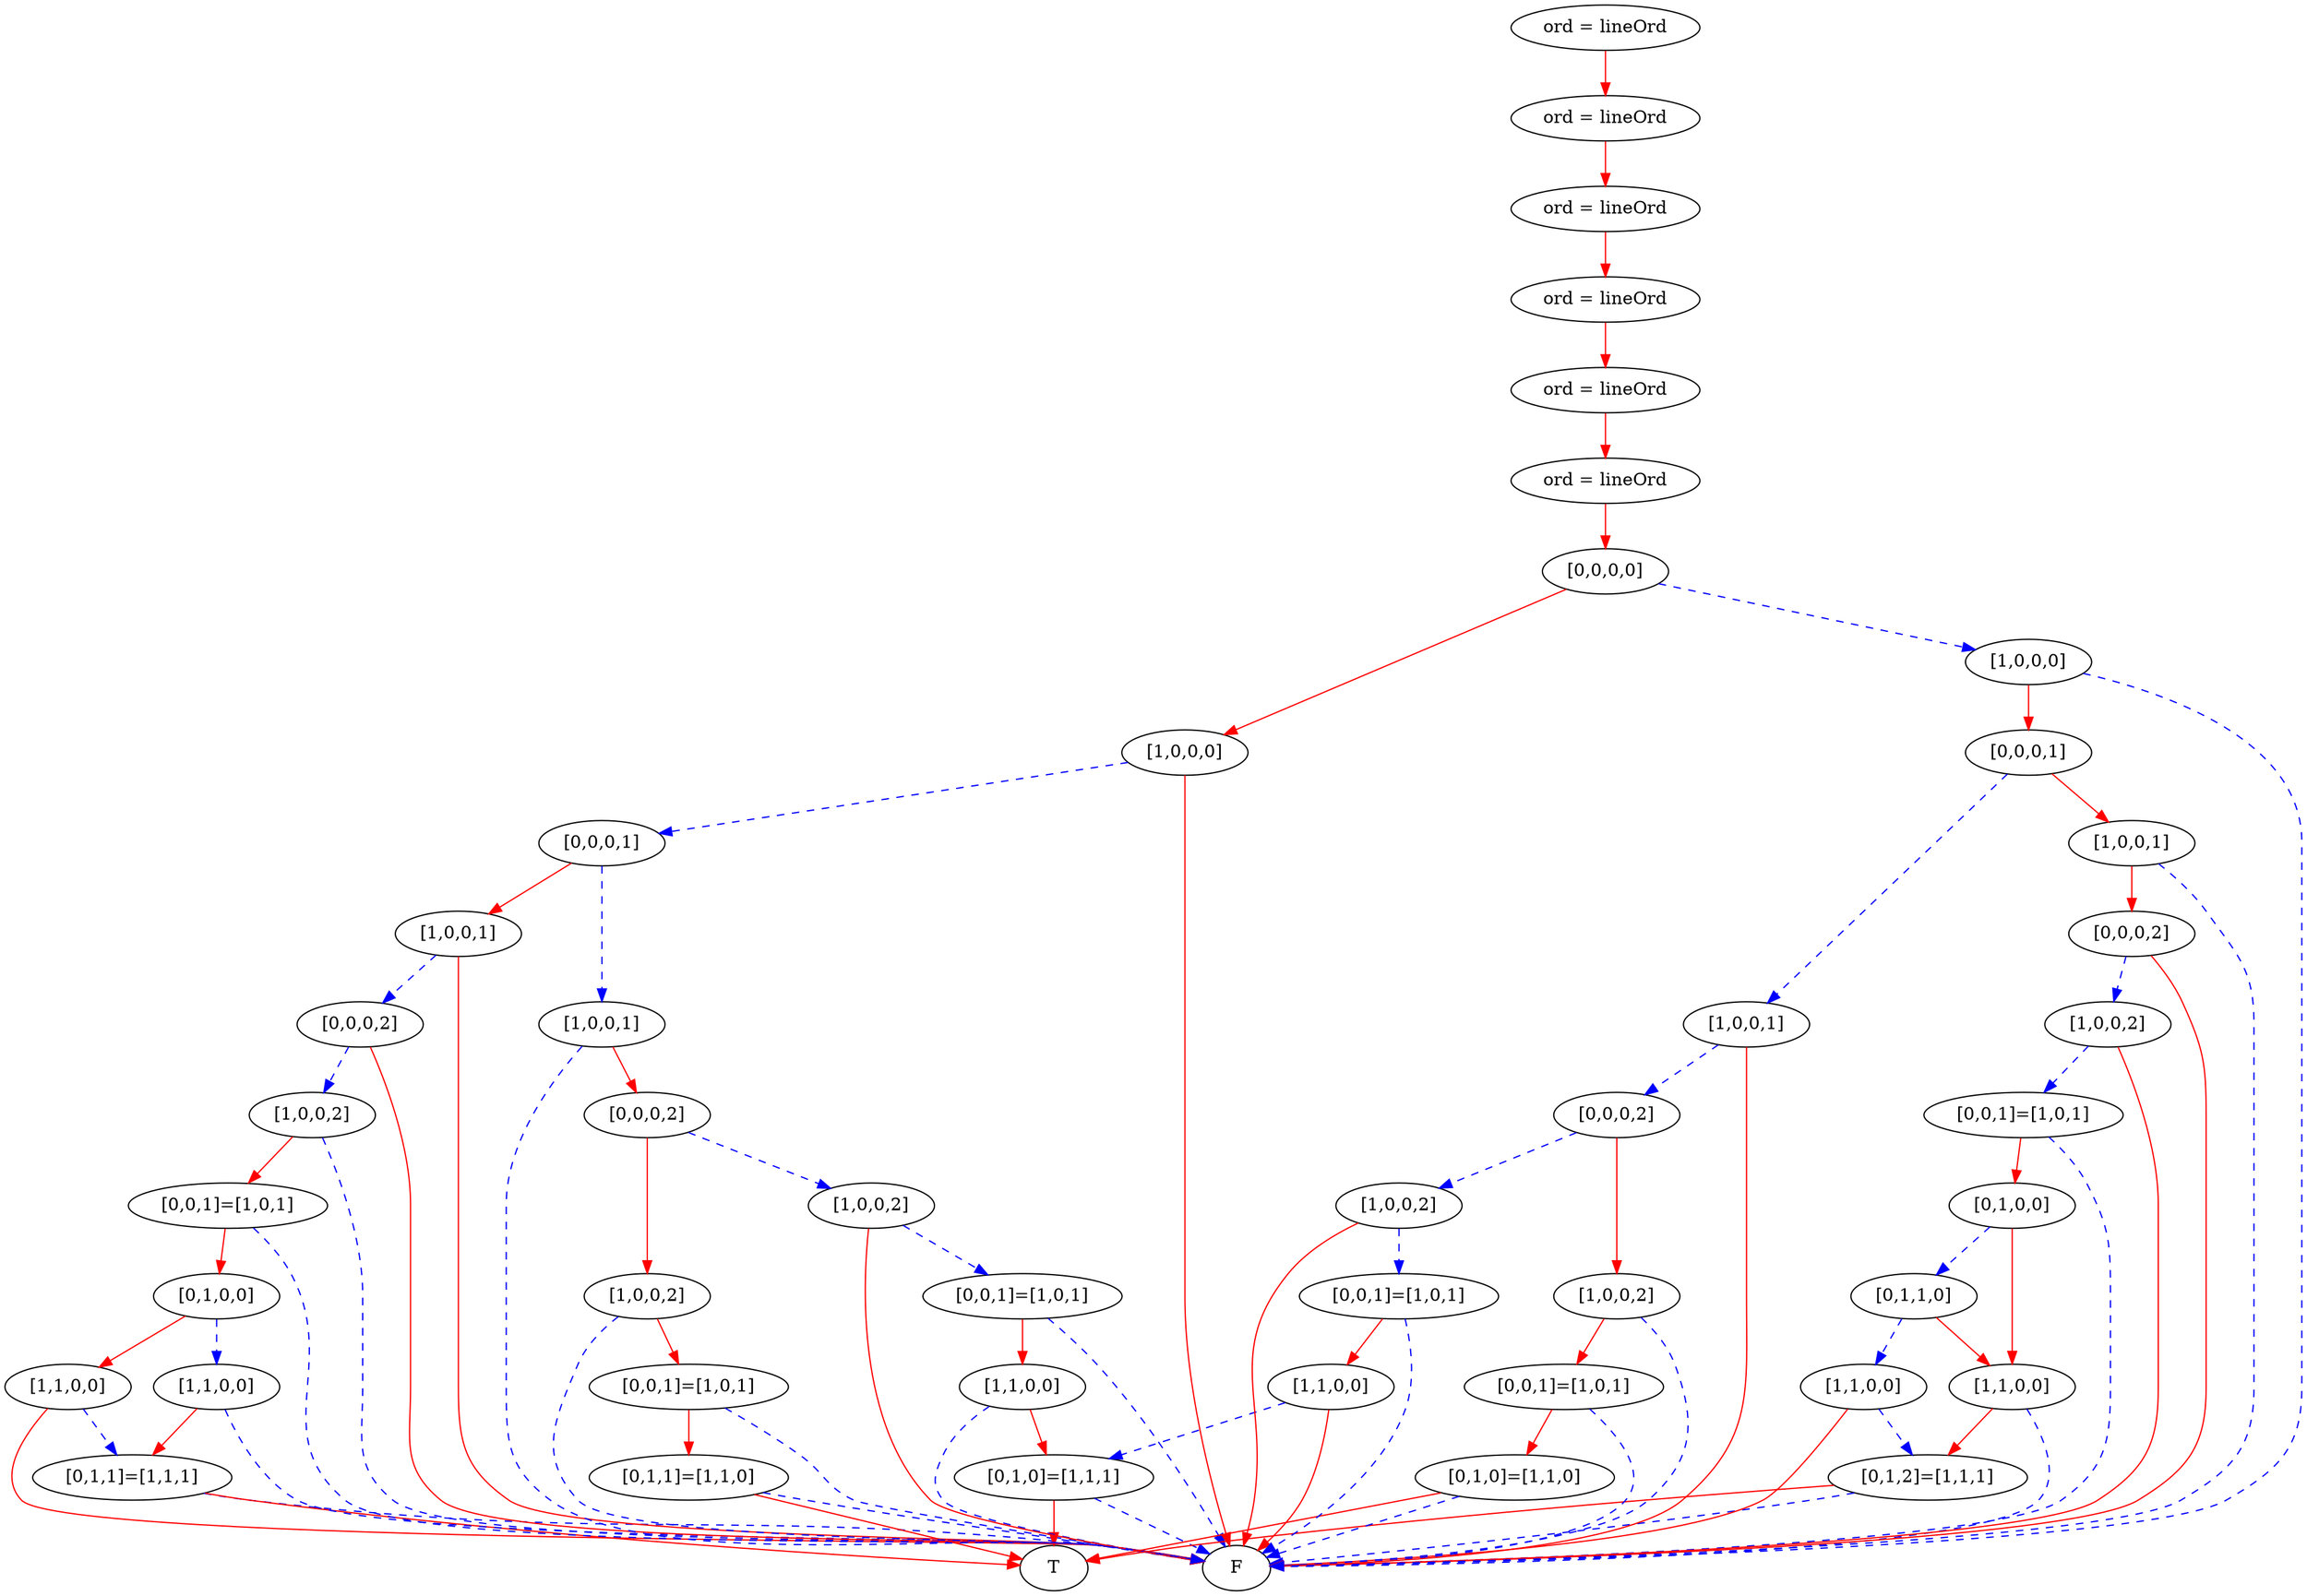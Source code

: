 digraph {
    1 [label=F];
    2 [label=T];
    3 [label="[0,1,1]=[1,1,1]"];
    4 [label="[1,1,0,0]"];
    5 [label="[1,1,0,0]"];
    6 [label="[0,1,0,0]"];
    7 [label="[0,0,1]=[1,0,1]"];
    8 [label="[1,0,0,2]"];
    9 [label="[0,0,0,2]"];
    10 [label="[1,0,0,1]"];
    11 [label="[0,1,1]=[1,1,0]"];
    12 [label="[0,0,1]=[1,0,1]"];
    13 [label="[1,0,0,2]"];
    14 [label="[0,1,0]=[1,1,1]"];
    15 [label="[1,1,0,0]"];
    16 [label="[0,0,1]=[1,0,1]"];
    17 [label="[1,0,0,2]"];
    18 [label="[0,0,0,2]"];
    19 [label="[1,0,0,1]"];
    20 [label="[0,0,0,1]"];
    21 [label="[1,0,0,0]"];
    22 [label="[0,1,2]=[1,1,1]"];
    23 [label="[1,1,0,0]"];
    24 [label="[1,1,0,0]"];
    25 [label="[0,1,1,0]"];
    26 [label="[0,1,0,0]"];
    27 [label="[0,0,1]=[1,0,1]"];
    28 [label="[1,0,0,2]"];
    29 [label="[0,0,0,2]"];
    30 [label="[1,0,0,1]"];
    31 [label="[0,1,0]=[1,1,0]"];
    32 [label="[0,0,1]=[1,0,1]"];
    33 [label="[1,0,0,2]"];
    34 [label="[1,1,0,0]"];
    35 [label="[0,0,1]=[1,0,1]"];
    36 [label="[1,0,0,2]"];
    37 [label="[0,0,0,2]"];
    38 [label="[1,0,0,1]"];
    39 [label="[0,0,0,1]"];
    40 [label="[1,0,0,0]"];
    41 [label="[0,0,0,0]"];
    42 [label="ord = lineOrd"];
    43 [label="ord = lineOrd"];
    44 [label="ord = lineOrd"];
    45 [label="ord = lineOrd"];
    46 [label="ord = lineOrd"];
    47 [label="ord = lineOrd"];
    3 -> 1 [style=dashed
           ,color=blue];
    3 -> 2 [color=red];
    4 -> 3 [style=dashed
           ,color=blue];
    4 -> 1 [color=red];
    5 -> 3 [color=red];
    5 -> 1 [style=dashed
           ,color=blue];
    6 -> 4 [color=red];
    6 -> 5 [style=dashed
           ,color=blue];
    7 -> 6 [color=red];
    7 -> 1 [style=dashed
           ,color=blue];
    8 -> 7 [color=red];
    8 -> 1 [style=dashed
           ,color=blue];
    9 -> 8 [style=dashed
           ,color=blue];
    9 -> 1 [color=red];
    10 -> 9 [style=dashed
            ,color=blue];
    10 -> 1 [color=red];
    11 -> 1 [style=dashed
            ,color=blue];
    11 -> 2 [color=red];
    12 -> 11 [color=red];
    12 -> 1 [style=dashed
            ,color=blue];
    13 -> 12 [color=red];
    13 -> 1 [style=dashed
            ,color=blue];
    14 -> 1 [style=dashed
            ,color=blue];
    14 -> 2 [color=red];
    15 -> 14 [color=red];
    15 -> 1 [style=dashed
            ,color=blue];
    16 -> 15 [color=red];
    16 -> 1 [style=dashed
            ,color=blue];
    17 -> 16 [style=dashed
             ,color=blue];
    17 -> 1 [color=red];
    18 -> 13 [color=red];
    18 -> 17 [style=dashed
             ,color=blue];
    19 -> 18 [color=red];
    19 -> 1 [style=dashed
            ,color=blue];
    20 -> 10 [color=red];
    20 -> 19 [style=dashed
             ,color=blue];
    21 -> 20 [style=dashed
             ,color=blue];
    21 -> 1 [color=red];
    22 -> 1 [style=dashed
            ,color=blue];
    22 -> 2 [color=red];
    23 -> 22 [color=red];
    23 -> 1 [style=dashed
            ,color=blue];
    24 -> 22 [style=dashed
             ,color=blue];
    24 -> 1 [color=red];
    25 -> 23 [color=red];
    25 -> 24 [style=dashed
             ,color=blue];
    26 -> 23 [color=red];
    26 -> 25 [style=dashed
             ,color=blue];
    27 -> 26 [color=red];
    27 -> 1 [style=dashed
            ,color=blue];
    28 -> 27 [style=dashed
             ,color=blue];
    28 -> 1 [color=red];
    29 -> 28 [style=dashed
             ,color=blue];
    29 -> 1 [color=red];
    30 -> 29 [color=red];
    30 -> 1 [style=dashed
            ,color=blue];
    31 -> 1 [style=dashed
            ,color=blue];
    31 -> 2 [color=red];
    32 -> 31 [color=red];
    32 -> 1 [style=dashed
            ,color=blue];
    33 -> 32 [color=red];
    33 -> 1 [style=dashed
            ,color=blue];
    34 -> 14 [style=dashed
             ,color=blue];
    34 -> 1 [color=red];
    35 -> 34 [color=red];
    35 -> 1 [style=dashed
            ,color=blue];
    36 -> 35 [style=dashed
             ,color=blue];
    36 -> 1 [color=red];
    37 -> 33 [color=red];
    37 -> 36 [style=dashed
             ,color=blue];
    38 -> 37 [style=dashed
             ,color=blue];
    38 -> 1 [color=red];
    39 -> 30 [color=red];
    39 -> 38 [style=dashed
             ,color=blue];
    40 -> 39 [color=red];
    40 -> 1 [style=dashed
            ,color=blue];
    41 -> 21 [color=red];
    41 -> 40 [style=dashed
             ,color=blue];
    42 -> 41 [color=red];
    43 -> 42 [color=red];
    44 -> 43 [color=red];
    45 -> 44 [color=red];
    46 -> 45 [color=red];
    47 -> 46 [color=red];
}